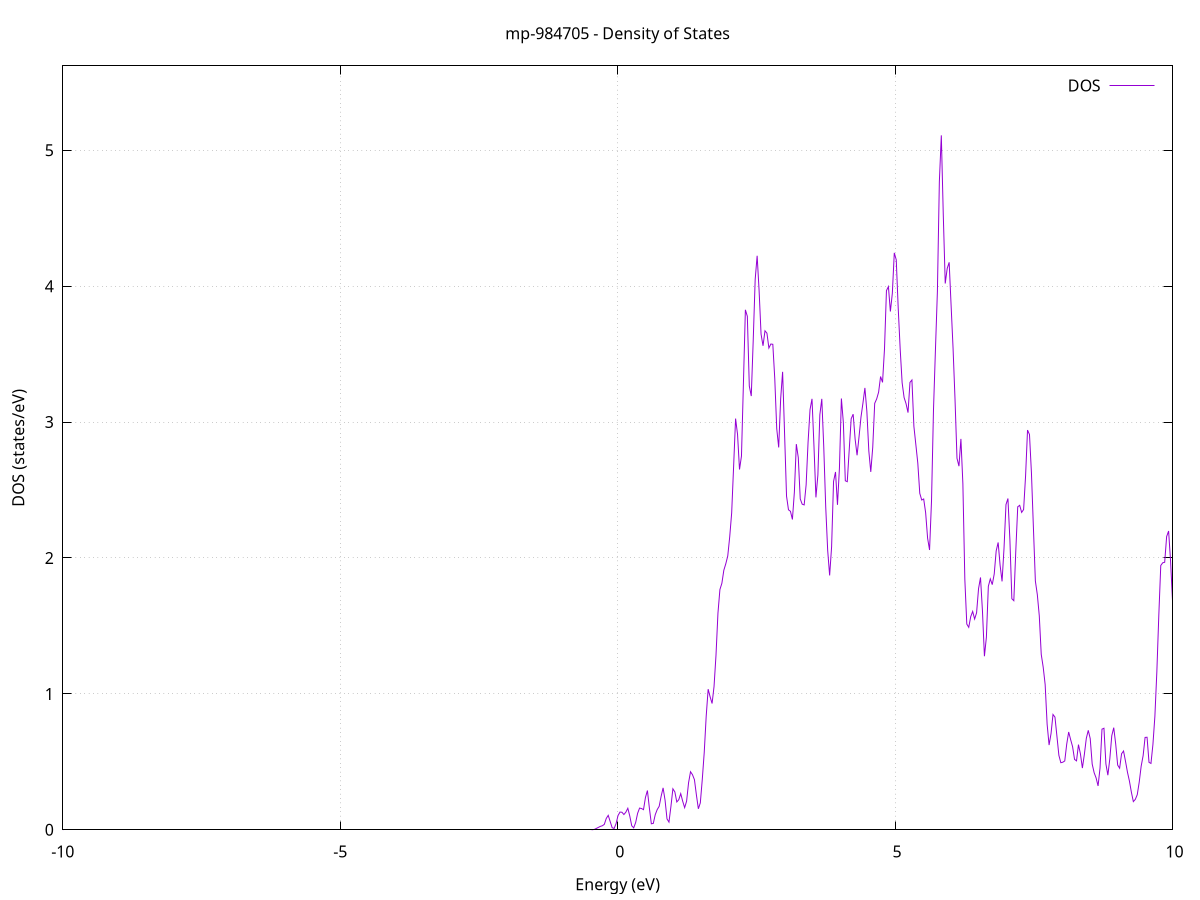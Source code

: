 set title 'mp-984705 - Density of States'
set xlabel 'Energy (eV)'
set ylabel 'DOS (states/eV)'
set grid
set xrange [-10:10]
set yrange [0:5.621]
set xzeroaxis lt -1
set terminal png size 800,600
set output 'mp-984705_dos_gnuplot.png'
plot '-' using 1:2 with lines title 'DOS'
-39.543500 0.000000
-39.508200 0.000000
-39.472900 0.000000
-39.437600 0.000000
-39.402300 0.000000
-39.367000 0.000000
-39.331700 0.000000
-39.296400 0.000000
-39.261000 0.000000
-39.225700 0.000000
-39.190400 0.000000
-39.155100 0.000000
-39.119800 0.000000
-39.084500 0.000000
-39.049200 0.000000
-39.013900 0.000000
-38.978500 0.000000
-38.943200 0.000000
-38.907900 0.000000
-38.872600 0.000000
-38.837300 0.000000
-38.802000 0.000000
-38.766700 0.000000
-38.731300 0.000000
-38.696000 0.000000
-38.660700 0.000000
-38.625400 0.000000
-38.590100 0.000000
-38.554800 0.000000
-38.519500 0.000000
-38.484200 0.000000
-38.448800 0.000000
-38.413500 0.000000
-38.378200 0.000000
-38.342900 0.000000
-38.307600 0.000000
-38.272300 0.000000
-38.237000 0.000000
-38.201700 0.000000
-38.166300 0.000000
-38.131000 0.000000
-38.095700 0.000000
-38.060400 0.000000
-38.025100 0.000000
-37.989800 0.000000
-37.954500 0.000000
-37.919200 0.000000
-37.883800 0.000000
-37.848500 0.000000
-37.813200 0.000000
-37.777900 0.000000
-37.742600 0.000000
-37.707300 0.000000
-37.672000 0.000000
-37.636700 0.000000
-37.601300 0.000000
-37.566000 0.000000
-37.530700 0.000000
-37.495400 0.000000
-37.460100 0.000000
-37.424800 0.000000
-37.389500 0.000000
-37.354100 0.000000
-37.318800 0.000000
-37.283500 0.000000
-37.248200 0.000000
-37.212900 0.000000
-37.177600 0.000000
-37.142300 0.000000
-37.107000 0.000000
-37.071600 0.000000
-37.036300 0.000000
-37.001000 0.000000
-36.965700 0.000000
-36.930400 0.000000
-36.895100 0.000000
-36.859800 0.000000
-36.824500 0.000000
-36.789100 0.000000
-36.753800 0.000000
-36.718500 0.000000
-36.683200 0.000000
-36.647900 0.000000
-36.612600 0.000000
-36.577300 0.000000
-36.542000 0.000000
-36.506600 0.000000
-36.471300 0.000100
-36.436000 0.002700
-36.400700 0.057300
-36.365400 0.545400
-36.330100 2.490000
-36.294800 5.945000
-36.259400 8.172000
-36.224100 8.005800
-36.188800 9.055700
-36.153500 12.939800
-36.118200 16.684700
-36.082900 17.001800
-36.047600 15.876500
-36.012300 17.589900
-35.976900 18.859900
-35.941600 19.296100
-35.906300 23.186500
-35.871000 27.843400
-35.835700 26.903500
-35.800400 17.212600
-35.765100 6.065700
-35.729800 1.045200
-35.694400 0.082100
-35.659100 0.002800
-35.623800 0.000000
-35.588500 0.000000
-35.553200 0.000000
-35.517900 0.000000
-35.482600 0.000000
-35.447300 0.000000
-35.411900 0.000000
-35.376600 0.000000
-35.341300 0.000000
-35.306000 0.000000
-35.270700 0.000000
-35.235400 0.000000
-35.200100 0.000000
-35.164700 0.000000
-35.129400 0.000000
-35.094100 0.000000
-35.058800 0.000000
-35.023500 0.000000
-34.988200 0.000000
-34.952900 0.000000
-34.917600 0.000000
-34.882200 0.000000
-34.846900 0.000000
-34.811600 0.000000
-34.776300 0.000000
-34.741000 0.000000
-34.705700 0.000000
-34.670400 0.000000
-34.635100 0.000000
-34.599700 0.000000
-34.564400 0.000000
-34.529100 0.000000
-34.493800 0.000000
-34.458500 0.000000
-34.423200 0.000000
-34.387900 0.000000
-34.352600 0.000000
-34.317200 0.000000
-34.281900 0.000000
-34.246600 0.000000
-34.211300 0.000000
-34.176000 0.000000
-34.140700 0.000000
-34.105400 0.000000
-34.070000 0.000000
-34.034700 0.000000
-33.999400 0.000000
-33.964100 0.000000
-33.928800 0.000000
-33.893500 0.000000
-33.858200 0.000000
-33.822900 0.000000
-33.787500 0.000000
-33.752200 0.000000
-33.716900 0.000000
-33.681600 0.000000
-33.646300 0.000000
-33.611000 0.000000
-33.575700 0.000000
-33.540400 0.000000
-33.505000 0.000000
-33.469700 0.000000
-33.434400 0.000000
-33.399100 0.000000
-33.363800 0.000000
-33.328500 0.000000
-33.293200 0.000000
-33.257900 0.000000
-33.222500 0.000000
-33.187200 0.000000
-33.151900 0.000000
-33.116600 0.000000
-33.081300 0.000000
-33.046000 0.000000
-33.010700 0.000000
-32.975300 0.000000
-32.940000 0.000000
-32.904700 0.000000
-32.869400 0.000000
-32.834100 0.000000
-32.798800 0.000000
-32.763500 0.000000
-32.728200 0.000000
-32.692800 0.000000
-32.657500 0.000000
-32.622200 0.000000
-32.586900 0.000000
-32.551600 0.000000
-32.516300 0.000000
-32.481000 0.000000
-32.445700 0.000000
-32.410300 0.000000
-32.375000 0.000000
-32.339700 0.000000
-32.304400 0.000000
-32.269100 0.000000
-32.233800 0.000000
-32.198500 0.000000
-32.163200 0.000000
-32.127800 0.000000
-32.092500 0.000000
-32.057200 0.000000
-32.021900 0.000000
-31.986600 0.000000
-31.951300 0.000000
-31.916000 0.000000
-31.880700 0.000000
-31.845300 0.000000
-31.810000 0.000000
-31.774700 0.000000
-31.739400 0.000000
-31.704100 0.000000
-31.668800 0.000000
-31.633500 0.000000
-31.598100 0.000000
-31.562800 0.000000
-31.527500 0.000000
-31.492200 0.000000
-31.456900 0.000000
-31.421600 0.000000
-31.386300 0.000000
-31.351000 0.000000
-31.315600 0.000000
-31.280300 0.000000
-31.245000 0.000000
-31.209700 0.000000
-31.174400 0.000000
-31.139100 0.000000
-31.103800 0.000000
-31.068500 0.000000
-31.033100 0.000000
-30.997800 0.000000
-30.962500 0.000000
-30.927200 0.000000
-30.891900 0.000000
-30.856600 0.000000
-30.821300 0.000000
-30.786000 0.000000
-30.750600 0.000000
-30.715300 0.000000
-30.680000 0.000000
-30.644700 0.000000
-30.609400 0.000000
-30.574100 0.000000
-30.538800 0.000000
-30.503400 0.000000
-30.468100 0.000000
-30.432800 0.000000
-30.397500 0.000000
-30.362200 0.000000
-30.326900 0.000000
-30.291600 0.000000
-30.256300 0.000000
-30.220900 0.000000
-30.185600 0.000000
-30.150300 0.000000
-30.115000 0.000000
-30.079700 0.000000
-30.044400 0.000000
-30.009100 0.000000
-29.973800 0.000000
-29.938400 0.000000
-29.903100 0.000000
-29.867800 0.000000
-29.832500 0.000000
-29.797200 0.000000
-29.761900 0.000000
-29.726600 0.000000
-29.691300 0.000000
-29.655900 0.000000
-29.620600 0.000000
-29.585300 0.000000
-29.550000 0.000000
-29.514700 0.000000
-29.479400 0.000000
-29.444100 0.000000
-29.408700 0.000000
-29.373400 0.000000
-29.338100 0.000000
-29.302800 0.000000
-29.267500 0.000000
-29.232200 0.000000
-29.196900 0.000000
-29.161600 0.000000
-29.126200 0.000000
-29.090900 0.000000
-29.055600 0.000000
-29.020300 0.000000
-28.985000 0.000000
-28.949700 0.000000
-28.914400 0.000000
-28.879100 0.000000
-28.843700 0.000000
-28.808400 0.000000
-28.773100 0.000000
-28.737800 0.000000
-28.702500 0.000000
-28.667200 0.000000
-28.631900 0.000000
-28.596600 0.000000
-28.561200 0.000000
-28.525900 0.000000
-28.490600 0.000000
-28.455300 0.000000
-28.420000 0.000000
-28.384700 0.000000
-28.349400 0.000000
-28.314000 0.000000
-28.278700 0.000000
-28.243400 0.000000
-28.208100 0.000000
-28.172800 0.000000
-28.137500 0.000000
-28.102200 0.000000
-28.066900 0.000000
-28.031500 0.000000
-27.996200 0.000000
-27.960900 0.000000
-27.925600 0.000000
-27.890300 0.000000
-27.855000 0.000000
-27.819700 0.000000
-27.784400 0.000000
-27.749000 0.000000
-27.713700 0.000000
-27.678400 0.000000
-27.643100 0.000000
-27.607800 0.000000
-27.572500 0.000000
-27.537200 0.000000
-27.501900 0.000000
-27.466500 0.000000
-27.431200 0.000000
-27.395900 0.000000
-27.360600 0.000000
-27.325300 0.000000
-27.290000 0.000000
-27.254700 0.000000
-27.219300 0.000000
-27.184000 0.000000
-27.148700 0.000000
-27.113400 0.000000
-27.078100 0.000000
-27.042800 0.000000
-27.007500 0.000000
-26.972200 0.000000
-26.936800 0.000000
-26.901500 0.000000
-26.866200 0.000000
-26.830900 0.000000
-26.795600 0.000000
-26.760300 0.000000
-26.725000 0.000000
-26.689700 0.000000
-26.654300 0.000000
-26.619000 0.000000
-26.583700 0.000000
-26.548400 0.000000
-26.513100 0.000000
-26.477800 0.000000
-26.442500 0.000000
-26.407200 0.000000
-26.371800 0.000000
-26.336500 0.000000
-26.301200 0.000000
-26.265900 0.000000
-26.230600 0.000000
-26.195300 0.000000
-26.160000 0.000000
-26.124700 0.000000
-26.089300 0.000000
-26.054000 0.000000
-26.018700 0.000000
-25.983400 0.000000
-25.948100 0.000000
-25.912800 0.000000
-25.877500 0.000000
-25.842100 0.000000
-25.806800 0.000000
-25.771500 0.000000
-25.736200 0.000000
-25.700900 0.000000
-25.665600 0.000000
-25.630300 0.000000
-25.595000 0.000000
-25.559600 0.000000
-25.524300 0.000000
-25.489000 0.000000
-25.453700 0.000000
-25.418400 0.000000
-25.383100 0.000000
-25.347800 0.000000
-25.312500 0.000000
-25.277100 0.000000
-25.241800 0.000000
-25.206500 0.000000
-25.171200 0.000000
-25.135900 0.000000
-25.100600 0.000000
-25.065300 0.000000
-25.030000 0.000000
-24.994600 0.000000
-24.959300 0.000000
-24.924000 0.000000
-24.888700 0.000000
-24.853400 0.000000
-24.818100 0.000000
-24.782800 0.000000
-24.747400 0.000000
-24.712100 0.000000
-24.676800 0.000000
-24.641500 0.000000
-24.606200 0.000000
-24.570900 0.000000
-24.535600 0.000000
-24.500300 0.000000
-24.464900 0.000000
-24.429600 0.000000
-24.394300 0.000000
-24.359000 0.000000
-24.323700 0.000000
-24.288400 0.000000
-24.253100 0.000000
-24.217800 0.000000
-24.182400 0.000000
-24.147100 0.000000
-24.111800 0.000000
-24.076500 0.000000
-24.041200 0.000000
-24.005900 0.000000
-23.970600 0.000000
-23.935300 0.000000
-23.899900 0.000000
-23.864600 0.000000
-23.829300 0.000000
-23.794000 0.000000
-23.758700 0.000000
-23.723400 0.000000
-23.688100 0.000000
-23.652700 0.000000
-23.617400 0.000000
-23.582100 0.000000
-23.546800 0.000000
-23.511500 0.000000
-23.476200 0.000000
-23.440900 0.000000
-23.405600 0.000000
-23.370200 0.000000
-23.334900 0.000000
-23.299600 0.000000
-23.264300 0.000000
-23.229000 0.000000
-23.193700 0.000000
-23.158400 0.000000
-23.123100 0.000000
-23.087700 0.000000
-23.052400 0.000000
-23.017100 0.000000
-22.981800 0.000000
-22.946500 0.000000
-22.911200 0.000000
-22.875900 0.000000
-22.840600 0.000000
-22.805200 0.000000
-22.769900 0.000000
-22.734600 0.000000
-22.699300 0.000000
-22.664000 0.000000
-22.628700 0.000000
-22.593400 0.000000
-22.558000 0.000000
-22.522700 0.000000
-22.487400 0.000000
-22.452100 0.000000
-22.416800 0.000000
-22.381500 0.000000
-22.346200 0.000000
-22.310900 0.000000
-22.275500 0.000000
-22.240200 0.000000
-22.204900 0.000000
-22.169600 0.000000
-22.134300 0.000000
-22.099000 0.000000
-22.063700 0.000000
-22.028400 0.000000
-21.993000 0.000000
-21.957700 0.000000
-21.922400 0.000000
-21.887100 0.000000
-21.851800 0.000000
-21.816500 0.000000
-21.781200 0.000000
-21.745900 0.000000
-21.710500 0.000000
-21.675200 0.000000
-21.639900 0.000000
-21.604600 0.000000
-21.569300 0.000000
-21.534000 0.000000
-21.498700 0.000000
-21.463300 0.000000
-21.428000 0.000000
-21.392700 0.000000
-21.357400 0.000000
-21.322100 0.000000
-21.286800 0.000000
-21.251500 0.000000
-21.216200 0.000000
-21.180800 0.000000
-21.145500 0.000000
-21.110200 0.000000
-21.074900 0.000000
-21.039600 0.000000
-21.004300 0.000000
-20.969000 0.000000
-20.933700 0.000000
-20.898300 0.000000
-20.863000 0.000000
-20.827700 0.000000
-20.792400 0.000000
-20.757100 0.000000
-20.721800 0.000000
-20.686500 0.000000
-20.651200 0.000000
-20.615800 0.000000
-20.580500 0.000000
-20.545200 0.000000
-20.509900 0.000000
-20.474600 0.000000
-20.439300 0.000000
-20.404000 0.000000
-20.368700 0.000000
-20.333300 0.000000
-20.298000 0.000000
-20.262700 0.000000
-20.227400 0.000000
-20.192100 0.000000
-20.156800 0.000000
-20.121500 0.000000
-20.086100 0.000000
-20.050800 0.000000
-20.015500 0.000000
-19.980200 0.000000
-19.944900 0.000000
-19.909600 0.000000
-19.874300 0.000000
-19.839000 0.000000
-19.803600 0.000000
-19.768300 0.000000
-19.733000 0.000000
-19.697700 0.000000
-19.662400 0.000000
-19.627100 0.000000
-19.591800 0.000000
-19.556500 0.000000
-19.521100 0.000000
-19.485800 0.000000
-19.450500 0.000000
-19.415200 0.000000
-19.379900 0.000000
-19.344600 0.000000
-19.309300 0.000000
-19.274000 0.000000
-19.238600 0.000000
-19.203300 0.000000
-19.168000 0.000000
-19.132700 0.000000
-19.097400 0.000000
-19.062100 0.000000
-19.026800 0.000000
-18.991400 0.000000
-18.956100 0.000000
-18.920800 0.000000
-18.885500 0.000000
-18.850200 0.000000
-18.814900 0.000000
-18.779600 0.000000
-18.744300 0.000000
-18.708900 0.000000
-18.673600 0.000000
-18.638300 0.000000
-18.603000 0.000000
-18.567700 0.000000
-18.532400 0.000000
-18.497100 0.000000
-18.461800 0.000000
-18.426400 0.000000
-18.391100 0.000000
-18.355800 0.000000
-18.320500 0.000000
-18.285200 0.000000
-18.249900 0.000000
-18.214600 0.000000
-18.179300 0.000000
-18.143900 0.000000
-18.108600 0.000000
-18.073300 0.000000
-18.038000 0.000000
-18.002700 0.000000
-17.967400 0.000000
-17.932100 0.000000
-17.896700 0.000000
-17.861400 0.000000
-17.826100 0.000000
-17.790800 0.000000
-17.755500 0.000000
-17.720200 0.000000
-17.684900 0.000000
-17.649600 0.000000
-17.614200 0.000000
-17.578900 0.000000
-17.543600 0.000000
-17.508300 0.000000
-17.473000 0.000000
-17.437700 0.000000
-17.402400 0.000000
-17.367100 0.000000
-17.331700 0.000000
-17.296400 0.000000
-17.261100 0.000000
-17.225800 0.000000
-17.190500 0.000000
-17.155200 0.001600
-17.119900 0.048000
-17.084600 0.654800
-17.049200 4.195600
-17.013900 13.417200
-16.978600 22.824600
-16.943300 22.597300
-16.908000 14.286000
-16.872700 5.613600
-16.837400 1.190200
-16.802000 0.120400
-16.766700 0.005400
-16.731400 0.000100
-16.696100 0.000000
-16.660800 0.000000
-16.625500 0.000000
-16.590200 0.000000
-16.554900 0.000000
-16.519500 0.000000
-16.484200 0.000000
-16.448900 0.000000
-16.413600 0.000000
-16.378300 0.000000
-16.343000 0.000000
-16.307700 0.000000
-16.272400 0.000000
-16.237000 0.000000
-16.201700 0.000000
-16.166400 0.000000
-16.131100 0.000000
-16.095800 0.000000
-16.060500 0.000000
-16.025200 0.000000
-15.989900 0.000000
-15.954500 0.000000
-15.919200 0.000000
-15.883900 0.000000
-15.848600 0.000000
-15.813300 0.000000
-15.778000 0.000000
-15.742700 0.000000
-15.707300 0.000000
-15.672000 0.000000
-15.636700 0.000000
-15.601400 0.000000
-15.566100 0.000000
-15.530800 0.000000
-15.495500 0.000000
-15.460200 0.000000
-15.424800 0.000000
-15.389500 0.000000
-15.354200 0.000000
-15.318900 0.000000
-15.283600 0.000000
-15.248300 0.000000
-15.213000 0.000000
-15.177700 0.000000
-15.142300 0.000000
-15.107000 0.000000
-15.071700 0.000000
-15.036400 0.000000
-15.001100 0.000000
-14.965800 0.000000
-14.930500 0.000000
-14.895200 0.000000
-14.859800 0.000000
-14.824500 0.000000
-14.789200 0.000000
-14.753900 0.000000
-14.718600 0.000000
-14.683300 0.000000
-14.648000 0.000000
-14.612700 0.000000
-14.577300 0.000000
-14.542000 0.000000
-14.506700 0.000000
-14.471400 0.000000
-14.436100 0.000000
-14.400800 0.000000
-14.365500 0.000000
-14.330100 0.000000
-14.294800 0.000000
-14.259500 0.000000
-14.224200 0.000000
-14.188900 0.000000
-14.153600 0.000000
-14.118300 0.000000
-14.083000 0.000000
-14.047600 0.000000
-14.012300 0.000000
-13.977000 0.000000
-13.941700 0.000000
-13.906400 0.000000
-13.871100 0.000000
-13.835800 0.000000
-13.800500 0.000000
-13.765100 0.000000
-13.729800 0.000000
-13.694500 0.000000
-13.659200 0.000000
-13.623900 0.000000
-13.588600 0.000000
-13.553300 0.000000
-13.518000 0.000000
-13.482600 0.000000
-13.447300 0.000000
-13.412000 0.000000
-13.376700 0.000000
-13.341400 0.000000
-13.306100 0.000000
-13.270800 0.000000
-13.235400 0.000000
-13.200100 0.000000
-13.164800 0.000000
-13.129500 0.000000
-13.094200 0.000000
-13.058900 0.000000
-13.023600 0.000000
-12.988300 0.000000
-12.952900 0.000000
-12.917600 0.000000
-12.882300 0.000000
-12.847000 0.000000
-12.811700 0.000000
-12.776400 0.000000
-12.741100 0.000000
-12.705800 0.000000
-12.670400 0.000000
-12.635100 0.000000
-12.599800 0.000000
-12.564500 0.000000
-12.529200 0.000000
-12.493900 0.000000
-12.458600 0.000000
-12.423300 0.000000
-12.387900 0.000000
-12.352600 0.000000
-12.317300 0.000000
-12.282000 0.000000
-12.246700 0.000000
-12.211400 0.000000
-12.176100 0.000000
-12.140700 0.000000
-12.105400 0.000000
-12.070100 0.000000
-12.034800 0.000000
-11.999500 0.000000
-11.964200 0.000000
-11.928900 0.000000
-11.893600 0.000000
-11.858200 0.000000
-11.822900 0.000000
-11.787600 0.000000
-11.752300 0.000000
-11.717000 0.000000
-11.681700 0.000000
-11.646400 0.000000
-11.611100 0.000000
-11.575700 0.000000
-11.540400 0.000000
-11.505100 0.000000
-11.469800 0.000000
-11.434500 0.000000
-11.399200 0.000000
-11.363900 0.000000
-11.328600 0.000000
-11.293200 0.000000
-11.257900 0.000000
-11.222600 0.000000
-11.187300 0.000000
-11.152000 0.000000
-11.116700 0.000000
-11.081400 0.000000
-11.046000 0.000000
-11.010700 0.000000
-10.975400 0.000000
-10.940100 0.000000
-10.904800 0.000000
-10.869500 0.000000
-10.834200 0.000000
-10.798900 0.000000
-10.763500 0.000000
-10.728200 0.000000
-10.692900 0.000000
-10.657600 0.000000
-10.622300 0.000000
-10.587000 0.000000
-10.551700 0.000000
-10.516400 0.000000
-10.481000 0.000000
-10.445700 0.000000
-10.410400 0.000000
-10.375100 0.000000
-10.339800 0.000000
-10.304500 0.000000
-10.269200 0.000000
-10.233900 0.000000
-10.198500 0.000000
-10.163200 0.000000
-10.127900 0.000000
-10.092600 0.000000
-10.057300 0.000000
-10.022000 0.000000
-9.986700 0.000000
-9.951300 0.000000
-9.916000 0.000000
-9.880700 0.000000
-9.845400 0.000000
-9.810100 0.000000
-9.774800 0.000000
-9.739500 0.000000
-9.704200 0.000000
-9.668800 0.000000
-9.633500 0.000000
-9.598200 0.000000
-9.562900 0.000000
-9.527600 0.000000
-9.492300 0.000000
-9.457000 0.000000
-9.421700 0.000000
-9.386300 0.000000
-9.351000 0.000000
-9.315700 0.000000
-9.280400 0.000000
-9.245100 0.000000
-9.209800 0.000000
-9.174500 0.000000
-9.139200 0.000000
-9.103800 0.000000
-9.068500 0.000000
-9.033200 0.000000
-8.997900 0.000000
-8.962600 0.000000
-8.927300 0.000000
-8.892000 0.000000
-8.856700 0.000000
-8.821300 0.000000
-8.786000 0.000000
-8.750700 0.000000
-8.715400 0.000000
-8.680100 0.000000
-8.644800 0.000000
-8.609500 0.000000
-8.574100 0.000000
-8.538800 0.000000
-8.503500 0.000000
-8.468200 0.000000
-8.432900 0.000000
-8.397600 0.000000
-8.362300 0.000000
-8.327000 0.000000
-8.291600 0.000000
-8.256300 0.000000
-8.221000 0.000000
-8.185700 0.000000
-8.150400 0.000000
-8.115100 0.000000
-8.079800 0.000000
-8.044500 0.000000
-8.009100 0.000000
-7.973800 0.000000
-7.938500 0.000000
-7.903200 0.000000
-7.867900 0.000000
-7.832600 0.000000
-7.797300 0.000000
-7.762000 0.000000
-7.726600 0.000000
-7.691300 0.000000
-7.656000 0.000000
-7.620700 0.000000
-7.585400 0.000000
-7.550100 0.000000
-7.514800 0.000000
-7.479400 0.000000
-7.444100 0.000000
-7.408800 0.000000
-7.373500 0.000000
-7.338200 0.000000
-7.302900 0.000000
-7.267600 0.000000
-7.232300 0.000000
-7.196900 0.000000
-7.161600 0.000000
-7.126300 0.000000
-7.091000 0.000000
-7.055700 0.000000
-7.020400 0.000000
-6.985100 0.000000
-6.949800 0.000000
-6.914400 0.000000
-6.879100 0.000000
-6.843800 0.000000
-6.808500 0.000000
-6.773200 0.000000
-6.737900 0.000000
-6.702600 0.000000
-6.667300 0.000000
-6.631900 0.000000
-6.596600 0.000000
-6.561300 0.000000
-6.526000 0.000000
-6.490700 0.000000
-6.455400 0.000000
-6.420100 0.000000
-6.384700 0.000000
-6.349400 0.000000
-6.314100 0.000000
-6.278800 0.000000
-6.243500 0.000000
-6.208200 0.000000
-6.172900 0.000000
-6.137600 0.000000
-6.102200 0.000000
-6.066900 0.000000
-6.031600 0.000000
-5.996300 0.000000
-5.961000 0.000000
-5.925700 0.000000
-5.890400 0.000000
-5.855100 0.000000
-5.819700 0.000000
-5.784400 0.000000
-5.749100 0.000000
-5.713800 0.000000
-5.678500 0.000000
-5.643200 0.000000
-5.607900 0.000000
-5.572600 0.000000
-5.537200 0.000000
-5.501900 0.000000
-5.466600 0.000000
-5.431300 0.000000
-5.396000 0.000000
-5.360700 0.000000
-5.325400 0.000000
-5.290000 0.000000
-5.254700 0.000000
-5.219400 0.000000
-5.184100 0.000000
-5.148800 0.000000
-5.113500 0.000000
-5.078200 0.000000
-5.042900 0.000000
-5.007500 0.000000
-4.972200 0.000000
-4.936900 0.000000
-4.901600 0.000000
-4.866300 0.000000
-4.831000 0.000000
-4.795700 0.000000
-4.760400 0.000000
-4.725000 0.000000
-4.689700 0.000000
-4.654400 0.000000
-4.619100 0.000000
-4.583800 0.000000
-4.548500 0.000000
-4.513200 0.000000
-4.477900 0.000000
-4.442500 0.000000
-4.407200 0.000000
-4.371900 0.000000
-4.336600 0.000000
-4.301300 0.000000
-4.266000 0.000000
-4.230700 0.000000
-4.195300 0.000000
-4.160000 0.000000
-4.124700 0.000000
-4.089400 0.000000
-4.054100 0.000000
-4.018800 0.000000
-3.983500 0.000000
-3.948200 0.000000
-3.912800 0.000000
-3.877500 0.000000
-3.842200 0.000000
-3.806900 0.000000
-3.771600 0.000000
-3.736300 0.000000
-3.701000 0.000000
-3.665700 0.000000
-3.630300 0.000000
-3.595000 0.000000
-3.559700 0.000000
-3.524400 0.000000
-3.489100 0.000000
-3.453800 0.000000
-3.418500 0.000000
-3.383200 0.000000
-3.347800 0.000000
-3.312500 0.000000
-3.277200 0.000000
-3.241900 0.000000
-3.206600 0.000000
-3.171300 0.000000
-3.136000 0.000000
-3.100600 0.000000
-3.065300 0.000000
-3.030000 0.000000
-2.994700 0.000000
-2.959400 0.000000
-2.924100 0.000000
-2.888800 0.000000
-2.853500 0.000000
-2.818100 0.000000
-2.782800 0.000000
-2.747500 0.000000
-2.712200 0.000000
-2.676900 0.000000
-2.641600 0.000000
-2.606300 0.000000
-2.571000 0.000000
-2.535600 0.000000
-2.500300 0.000000
-2.465000 0.000000
-2.429700 0.000000
-2.394400 0.000000
-2.359100 0.000000
-2.323800 0.000000
-2.288500 0.000000
-2.253100 0.000000
-2.217800 0.000000
-2.182500 0.000000
-2.147200 0.000000
-2.111900 0.000000
-2.076600 0.000000
-2.041300 0.000000
-2.006000 0.000000
-1.970600 0.000000
-1.935300 0.000000
-1.900000 0.000000
-1.864700 0.000000
-1.829400 0.000000
-1.794100 0.000000
-1.758800 0.000000
-1.723400 0.000000
-1.688100 0.000000
-1.652800 0.000000
-1.617500 0.000000
-1.582200 0.000000
-1.546900 0.000000
-1.511600 0.000000
-1.476300 0.000000
-1.440900 0.000000
-1.405600 0.000000
-1.370300 0.000000
-1.335000 0.000000
-1.299700 0.000000
-1.264400 0.000000
-1.229100 0.000000
-1.193800 0.000000
-1.158400 0.000000
-1.123100 0.000000
-1.087800 0.000000
-1.052500 0.000000
-1.017200 0.000000
-0.981900 0.000000
-0.946600 0.000000
-0.911300 0.000000
-0.875900 0.000000
-0.840600 0.000000
-0.805300 0.000000
-0.770000 0.000000
-0.734700 0.000000
-0.699400 0.000000
-0.664100 0.000000
-0.628700 0.000000
-0.593400 0.000000
-0.558100 0.000000
-0.522800 0.000000
-0.487500 0.000000
-0.452200 0.000400
-0.416900 0.003200
-0.381600 0.010500
-0.346200 0.017900
-0.310900 0.025100
-0.275600 0.029600
-0.240300 0.039900
-0.205000 0.083700
-0.169700 0.106200
-0.134400 0.060500
-0.099100 0.015400
-0.063700 0.009700
-0.028400 0.044900
0.006900 0.104600
0.042200 0.130300
0.077500 0.129000
0.112800 0.112100
0.148100 0.129800
0.183400 0.158300
0.218800 0.100700
0.254100 0.029400
0.289400 0.014100
0.324700 0.053600
0.360000 0.121100
0.395300 0.159700
0.430600 0.156200
0.466000 0.148100
0.501300 0.237900
0.536600 0.288900
0.571900 0.159600
0.607200 0.044100
0.642500 0.046800
0.677800 0.111200
0.713100 0.148700
0.748500 0.172700
0.783800 0.246100
0.819100 0.308400
0.854400 0.218200
0.889700 0.079700
0.925000 0.056400
0.960300 0.171600
0.995600 0.301600
1.031000 0.278500
1.066300 0.204700
1.101600 0.221300
1.136900 0.266000
1.172200 0.210300
1.207500 0.162800
1.242800 0.210700
1.278100 0.345900
1.313500 0.427100
1.348800 0.405400
1.384100 0.368500
1.419400 0.256400
1.454700 0.154300
1.490000 0.198100
1.525300 0.370000
1.560700 0.569800
1.596000 0.835900
1.631300 1.034700
1.666600 0.978500
1.701900 0.929200
1.737200 1.053600
1.772500 1.283500
1.807800 1.594000
1.843200 1.767800
1.878500 1.813700
1.913800 1.909700
1.949100 1.957300
1.984400 2.014500
2.019700 2.155100
2.055000 2.331000
2.090300 2.676100
2.125700 3.025600
2.161000 2.908800
2.196300 2.651000
2.231600 2.749900
2.266900 3.285900
2.302200 3.826100
2.337500 3.778100
2.372800 3.265300
2.408200 3.191400
2.443500 3.601200
2.478800 4.049600
2.514100 4.223800
2.549400 3.968100
2.584700 3.647400
2.620000 3.561200
2.655400 3.671600
2.690700 3.654000
2.726000 3.544800
2.761300 3.574400
2.796600 3.572300
2.831900 3.319300
2.867200 2.951700
2.902500 2.813500
2.937900 3.171400
2.973200 3.369800
3.008500 2.916200
3.043800 2.455100
3.079100 2.354500
3.114400 2.343500
3.149700 2.283300
3.185000 2.483900
3.220400 2.837800
3.255700 2.738300
3.291000 2.434300
3.326300 2.395700
3.361600 2.390400
3.396900 2.537300
3.432200 2.853500
3.467500 3.092100
3.502900 3.170900
3.538200 2.824700
3.573500 2.445700
3.608800 2.610200
3.644100 3.053500
3.679400 3.170800
3.714700 2.817000
3.750000 2.377200
3.785400 2.056000
3.820700 1.871500
3.856000 2.081000
3.891300 2.563100
3.926600 2.632800
3.961900 2.391000
3.997200 2.661000
4.032600 3.173300
4.067900 2.996600
4.103200 2.568000
4.138500 2.561400
4.173800 2.796800
4.209100 3.024500
4.244400 3.058100
4.279700 2.875900
4.315100 2.755600
4.350400 2.891100
4.385700 3.036500
4.421000 3.139700
4.456300 3.251300
4.491600 3.079100
4.526900 2.787100
4.562200 2.633200
4.597600 2.814500
4.632900 3.137600
4.668200 3.170100
4.703500 3.220200
4.738800 3.335200
4.774100 3.292100
4.809400 3.538600
4.844700 3.967500
4.880100 3.996700
4.915400 3.813700
4.950700 3.947400
4.986000 4.245100
5.021300 4.193900
5.056600 3.838100
5.091900 3.538500
5.127300 3.289600
5.162600 3.180700
5.197900 3.135200
5.233200 3.069600
5.268500 3.291900
5.303800 3.309700
5.339100 2.968800
5.374400 2.834400
5.409800 2.697500
5.445100 2.475900
5.480400 2.426500
5.515700 2.434200
5.551000 2.333100
5.586300 2.145400
5.621600 2.058800
5.656900 2.421400
5.692300 3.088800
5.727600 3.532300
5.762900 3.961000
5.798200 4.769500
5.833500 5.110000
5.868800 4.526400
5.904100 4.019700
5.939400 4.129800
5.974800 4.175500
6.010100 3.856400
6.045400 3.540500
6.080700 3.164600
6.116000 2.733700
6.151300 2.675500
6.186600 2.876400
6.222000 2.546800
6.257300 1.843300
6.292600 1.513800
6.327900 1.489700
6.363200 1.567800
6.398500 1.606600
6.433800 1.550800
6.469100 1.596500
6.504500 1.774500
6.539800 1.856600
6.575100 1.608300
6.610400 1.277100
6.645700 1.415700
6.681000 1.791400
6.716300 1.846000
6.751600 1.803800
6.787000 1.882100
6.822300 2.052100
6.857600 2.114100
6.892900 1.946900
6.928200 1.827700
6.963500 2.071100
6.998800 2.392800
7.034100 2.437600
7.069500 2.134400
7.104800 1.699900
7.140100 1.685600
7.175400 2.048700
7.210700 2.376700
7.246000 2.387400
7.281300 2.335300
7.316700 2.356200
7.352000 2.603100
7.387300 2.941100
7.422600 2.908500
7.457900 2.624600
7.493200 2.223200
7.528500 1.830600
7.563800 1.730300
7.599200 1.574200
7.634500 1.290400
7.669800 1.196000
7.705100 1.068200
7.740400 0.776800
7.775700 0.623400
7.811000 0.708000
7.846300 0.848400
7.881700 0.828900
7.917000 0.688600
7.952300 0.547900
7.987600 0.493400
8.022900 0.497100
8.058200 0.506400
8.093500 0.629900
8.128800 0.719500
8.164200 0.663600
8.199500 0.611000
8.234800 0.517700
8.270100 0.507100
8.305400 0.626700
8.340700 0.558100
8.376000 0.454200
8.411400 0.554400
8.446700 0.672800
8.482000 0.731800
8.517300 0.670700
8.552600 0.483700
8.587900 0.419800
8.623200 0.381300
8.658500 0.322600
8.693900 0.453700
8.729200 0.740500
8.764500 0.747100
8.799800 0.484800
8.835100 0.401600
8.870400 0.522700
8.905700 0.692200
8.941000 0.751400
8.976400 0.630900
9.011700 0.476000
9.047000 0.453000
9.082300 0.559600
9.117600 0.579600
9.152900 0.504100
9.188200 0.424100
9.223500 0.358900
9.258900 0.276700
9.294200 0.207400
9.329500 0.223400
9.364800 0.258100
9.400100 0.350100
9.435400 0.468100
9.470700 0.545500
9.506000 0.679700
9.541400 0.680900
9.576700 0.496000
9.612000 0.488200
9.647300 0.628100
9.682600 0.835400
9.717900 1.162700
9.753200 1.577300
9.788600 1.944800
9.823900 1.964600
9.859200 1.968300
9.894500 2.158000
9.929800 2.198400
9.965100 1.978000
10.000400 1.683200
10.035700 1.567500
10.071100 1.531400
10.106400 1.263200
10.141700 0.898500
10.177000 0.731700
10.212300 0.703700
10.247600 0.712300
10.282900 0.740900
10.318200 0.753900
10.353600 0.825100
10.388900 0.907300
10.424200 0.802000
10.459500 0.708200
10.494800 0.795300
10.530100 0.970000
10.565400 1.056700
10.600700 0.923100
10.636100 0.724800
10.671400 0.802800
10.706700 0.945600
10.742000 0.870200
10.777300 0.753200
10.812600 0.836200
10.847900 1.008800
10.883300 1.172600
10.918600 1.261000
10.953900 1.290300
10.989200 1.316000
11.024500 1.314900
11.059800 1.326600
11.095100 1.275800
11.130400 1.230900
11.165800 1.343600
11.201100 1.501100
11.236400 1.656800
11.271700 1.729500
11.307000 1.727000
11.342300 1.920600
11.377600 2.107800
11.412900 2.147400
11.448300 1.986300
11.483600 1.616600
11.518900 1.420400
11.554200 1.561800
11.589500 1.650500
11.624800 1.411700
11.660100 1.170200
11.695400 1.248400
11.730800 1.656000
11.766100 1.940000
11.801400 1.742000
11.836700 1.429500
11.872000 1.169600
11.907300 1.115200
11.942600 1.095300
11.978000 0.924700
12.013300 0.783600
12.048600 0.857500
12.083900 1.058800
12.119200 1.180500
12.154500 1.247000
12.189800 1.394300
12.225100 1.399200
12.260500 1.322800
12.295800 1.378500
12.331100 1.350200
12.366400 1.253000
12.401700 1.536300
12.437000 1.888300
12.472300 1.755100
12.507600 1.488800
12.543000 1.362100
12.578300 1.490200
12.613600 1.762000
12.648900 2.077100
12.684200 2.061400
12.719500 1.526800
12.754800 1.115300
12.790100 1.100800
12.825500 1.176200
12.860800 1.142700
12.896100 1.030300
12.931400 0.862000
12.966700 0.801000
13.002000 0.901800
13.037300 0.900600
13.072700 0.751700
13.108000 0.661900
13.143300 0.701200
13.178600 0.721300
13.213900 0.679300
13.249200 0.734800
13.284500 0.803000
13.319800 0.776900
13.355200 0.691800
13.390500 0.619100
13.425800 0.568000
13.461100 0.470500
13.496400 0.322500
13.531700 0.197200
13.567000 0.155200
13.602300 0.227600
13.637700 0.312500
13.673000 0.320600
13.708300 0.276000
13.743600 0.249500
13.778900 0.223400
13.814200 0.199100
13.849500 0.232900
13.884800 0.305700
13.920200 0.414200
13.955500 0.469700
13.990800 0.383900
14.026100 0.256200
14.061400 0.265000
14.096700 0.451300
14.132000 0.573500
14.167400 0.494200
14.202700 0.476600
14.238000 0.468600
14.273300 0.355200
14.308600 0.287000
14.343900 0.248100
14.379200 0.254000
14.414500 0.381400
14.449900 0.531700
14.485200 0.693500
14.520500 0.800100
14.555800 0.745100
14.591100 0.641600
14.626400 0.630600
14.661700 0.728800
14.697000 0.727700
14.732400 0.559200
14.767700 0.531600
14.803000 0.662500
14.838300 0.640500
14.873600 0.493400
14.908900 0.433200
14.944200 0.454000
14.979500 0.445000
15.014900 0.360400
15.050200 0.272500
15.085500 0.370700
15.120800 0.613600
15.156100 0.581000
15.191400 0.333100
15.226700 0.319900
15.262000 0.489600
15.297400 0.492000
15.332700 0.399400
15.368000 0.438900
15.403300 0.467700
15.438600 0.456900
15.473900 0.446100
15.509200 0.444600
15.544600 0.545500
15.579900 0.608200
15.615200 0.624300
15.650500 0.687700
15.685800 0.685600
15.721100 0.578900
15.756400 0.423400
15.791700 0.304000
15.827100 0.331400
15.862400 0.560300
15.897700 0.778600
15.933000 0.803300
15.968300 0.685900
16.003600 0.467100
16.038900 0.353700
16.074200 0.446100
16.109600 0.518200
16.144900 0.518100
16.180200 0.617400
16.215500 0.757800
16.250800 0.691000
16.286100 0.611500
16.321400 0.628000
16.356700 0.610100
16.392100 0.592400
16.427400 0.518200
16.462700 0.426500
16.498000 0.521100
16.533300 0.697700
16.568600 0.821500
16.603900 1.057200
16.639300 1.228400
16.674600 1.059700
16.709900 0.938900
16.745200 0.922400
16.780500 0.828500
16.815800 0.617900
16.851100 0.424900
16.886400 0.482700
16.921800 0.723400
16.957100 0.770300
16.992400 0.606500
17.027700 0.614400
17.063000 0.746300
17.098300 0.845900
17.133600 1.019700
17.168900 1.041400
17.204300 0.852200
17.239600 0.793500
17.274900 0.908100
17.310200 1.057500
17.345500 1.147000
17.380800 1.209100
17.416100 1.224200
17.451400 1.209300
17.486800 1.155800
17.522100 0.974700
17.557400 0.801300
17.592700 0.698200
17.628000 0.630900
17.663300 0.755400
17.698600 0.994900
17.734000 0.992400
17.769300 0.920100
17.804600 1.060300
17.839900 1.248200
17.875200 1.334000
17.910500 1.387200
17.945800 1.270800
17.981100 0.971900
18.016500 0.737400
18.051800 0.833000
18.087100 1.098600
18.122400 1.216100
18.157700 1.183300
18.193000 1.133900
18.228300 1.094500
18.263600 0.907500
18.299000 0.664000
18.334300 0.590000
18.369600 0.728300
18.404900 0.943700
18.440200 0.940000
18.475500 0.749400
18.510800 0.725400
18.546100 0.887600
18.581500 0.917300
18.616800 0.793600
18.652100 0.841100
18.687400 0.958400
18.722700 0.845300
18.758000 0.647400
18.793300 0.565700
18.828700 0.681200
18.864000 0.955200
18.899300 1.148700
18.934600 1.274100
18.969900 1.270700
19.005200 1.234300
19.040500 1.177200
19.075800 0.969000
19.111200 0.800800
19.146500 0.753700
19.181800 0.704800
19.217100 0.654800
19.252400 0.624900
19.287700 0.658800
19.323000 0.743900
19.358300 0.848200
19.393700 0.989900
19.429000 1.093600
19.464300 1.019300
19.499600 0.900500
19.534900 0.932800
19.570200 1.046500
19.605500 1.143400
19.640800 1.073300
19.676200 0.791600
19.711500 0.645900
19.746800 0.663500
19.782100 0.876500
19.817400 1.364900
19.852700 1.524500
19.888000 1.144800
19.923400 0.952200
19.958700 1.126300
19.994000 1.328300
20.029300 1.342600
20.064600 1.118200
20.099900 1.008600
20.135200 1.113400
20.170500 1.104800
20.205900 0.954500
20.241200 0.906500
20.276500 1.061800
20.311800 1.277100
20.347100 1.267000
20.382400 0.999900
20.417700 0.846200
20.453000 0.784700
20.488400 0.681800
20.523700 0.720700
20.559000 1.049500
20.594300 1.294800
20.629600 1.285700
20.664900 1.382300
20.700200 1.373900
20.735500 1.205100
20.770900 1.076400
20.806200 1.033800
20.841500 1.050000
20.876800 0.859400
20.912100 0.568800
20.947400 0.544700
20.982700 0.820600
21.018000 1.081400
21.053400 1.162300
21.088700 1.241800
21.124000 1.475600
21.159300 1.771700
21.194600 1.799300
21.229900 1.579200
21.265200 1.370700
21.300600 1.414300
21.335900 1.568100
21.371200 1.520100
21.406500 1.490900
21.441800 1.393100
21.477100 1.285000
21.512400 1.407400
21.547700 1.502300
21.583100 1.509000
21.618400 1.620900
21.653700 1.806200
21.689000 1.888400
21.724300 1.856000
21.759600 1.850400
21.794900 1.699100
21.830200 1.517900
21.865600 1.517000
21.900900 1.555400
21.936200 1.534100
21.971500 1.537000
22.006800 1.584800
22.042100 1.578000
22.077400 1.563100
22.112700 1.628000
22.148100 1.762200
22.183400 1.640300
22.218700 1.415200
22.254000 1.440000
22.289300 1.494300
22.324600 1.551700
22.359900 1.653500
22.395300 1.593100
22.430600 1.448000
22.465900 1.461900
22.501200 1.503000
22.536500 1.329600
22.571800 1.159500
22.607100 1.307400
22.642400 1.520700
22.677800 1.609600
22.713100 1.718200
22.748400 1.770200
22.783700 1.722800
22.819000 1.575200
22.854300 1.423300
22.889600 1.380300
22.924900 1.364800
22.960300 1.365500
22.995600 1.426600
23.030900 1.448900
23.066200 1.426000
23.101500 1.314500
23.136800 1.083000
23.172100 1.025200
23.207400 1.094200
23.242800 1.154500
23.278100 1.105000
23.313400 0.989700
23.348700 0.913600
23.384000 0.952400
23.419300 1.318200
23.454600 1.753100
23.490000 1.723900
23.525300 1.339500
23.560600 1.184400
23.595900 1.370000
23.631200 1.657900
23.666500 1.948000
23.701800 2.003400
23.737100 1.778500
23.772500 1.596300
23.807800 1.420100
23.843100 1.169900
23.878400 1.109100
23.913700 1.306300
23.949000 1.456100
23.984300 1.406700
24.019600 1.268200
24.055000 1.186200
24.090300 1.129300
24.125600 1.236400
24.160900 1.506900
24.196200 1.633300
24.231500 1.497500
24.266800 1.383000
24.302100 1.525500
24.337500 1.702400
24.372800 1.841100
24.408100 1.745800
24.443400 1.491700
24.478700 1.342200
24.514000 1.378500
24.549300 1.624500
24.584700 1.737700
24.620000 1.388600
24.655300 1.073200
24.690600 1.140400
24.725900 1.261100
24.761200 1.426600
24.796500 1.610400
24.831800 1.614400
24.867200 1.541500
24.902500 1.597500
24.937800 1.608200
24.973100 1.444400
25.008400 1.168900
25.043700 0.955500
25.079000 1.002600
25.114300 1.178900
25.149700 1.126000
25.185000 1.024700
25.220300 1.068900
25.255600 1.129300
25.290900 1.242200
25.326200 1.385900
25.361500 1.453400
25.396800 1.248600
25.432200 0.894100
25.467500 0.696200
25.502800 0.707900
25.538100 0.723500
25.573400 0.600800
25.608700 0.608400
25.644000 0.751400
25.679400 0.773700
25.714700 0.708300
25.750000 0.644500
25.785300 0.528300
25.820600 0.522700
25.855900 0.684800
25.891200 0.855300
25.926500 0.800500
25.961900 0.564000
25.997200 0.572600
26.032500 0.780700
26.067800 0.835400
26.103100 0.843100
26.138400 0.808500
26.173700 0.749400
26.209000 0.907500
26.244400 1.067400
26.279700 0.995900
26.315000 0.804000
26.350300 0.634600
26.385600 0.541500
26.420900 0.554900
26.456200 0.632400
26.491500 0.744200
26.526900 0.834100
26.562200 0.754900
26.597500 0.648600
26.632800 0.634300
26.668100 0.612700
26.703400 0.658100
26.738700 0.818200
26.774000 0.784400
26.809400 0.626100
26.844700 0.574100
26.880000 0.543200
26.915300 0.423100
26.950600 0.332100
26.985900 0.299000
27.021200 0.285000
27.056600 0.308300
27.091900 0.290700
27.127200 0.233900
27.162500 0.308200
27.197800 0.453500
27.233100 0.463600
27.268400 0.335000
27.303700 0.257500
27.339100 0.321900
27.374400 0.322100
27.409700 0.183600
27.445000 0.085400
27.480300 0.088000
27.515600 0.137000
27.550900 0.183300
27.586200 0.174900
27.621600 0.113900
27.656900 0.047100
27.692200 0.011000
27.727500 0.007800
27.762800 0.033000
27.798100 0.073700
27.833400 0.083500
27.868700 0.049100
27.904100 0.013800
27.939400 0.001700
27.974700 0.000100
28.010000 0.000000
28.045300 0.000000
28.080600 0.000000
28.115900 0.000000
28.151300 0.000000
28.186600 0.000000
28.221900 0.000000
28.257200 0.000000
28.292500 0.000000
28.327800 0.000000
28.363100 0.000000
28.398400 0.000000
28.433800 0.000000
28.469100 0.000000
28.504400 0.000000
28.539700 0.000000
28.575000 0.000000
28.610300 0.000000
28.645600 0.000000
28.680900 0.000000
28.716300 0.000000
28.751600 0.000000
28.786900 0.000000
28.822200 0.000000
28.857500 0.000000
28.892800 0.000000
28.928100 0.000000
28.963400 0.000000
28.998800 0.000000
29.034100 0.000000
29.069400 0.000000
29.104700 0.000000
29.140000 0.000000
29.175300 0.000000
29.210600 0.000000
29.246000 0.000000
29.281300 0.000000
29.316600 0.000000
29.351900 0.000000
29.387200 0.000000
29.422500 0.000000
29.457800 0.000000
29.493100 0.000000
29.528500 0.000000
29.563800 0.000000
29.599100 0.000000
29.634400 0.000000
29.669700 0.000000
29.705000 0.000000
29.740300 0.000000
29.775600 0.000000
29.811000 0.000000
29.846300 0.000000
29.881600 0.000000
29.916900 0.000000
29.952200 0.000000
29.987500 0.000000
30.022800 0.000000
30.058100 0.000000
30.093500 0.000000
30.128800 0.000000
30.164100 0.000000
30.199400 0.000000
30.234700 0.000000
30.270000 0.000000
30.305300 0.000000
30.340700 0.000000
30.376000 0.000000
30.411300 0.000000
30.446600 0.000000
30.481900 0.000000
30.517200 0.000000
30.552500 0.000000
30.587800 0.000000
30.623200 0.000000
30.658500 0.000000
30.693800 0.000000
30.729100 0.000000
30.764400 0.000000
30.799700 0.000000
30.835000 0.000000
30.870300 0.000000
30.905700 0.000000
30.941000 0.000000
30.976300 0.000000
31.011600 0.000000
31.046900 0.000000
31.082200 0.000000
e
